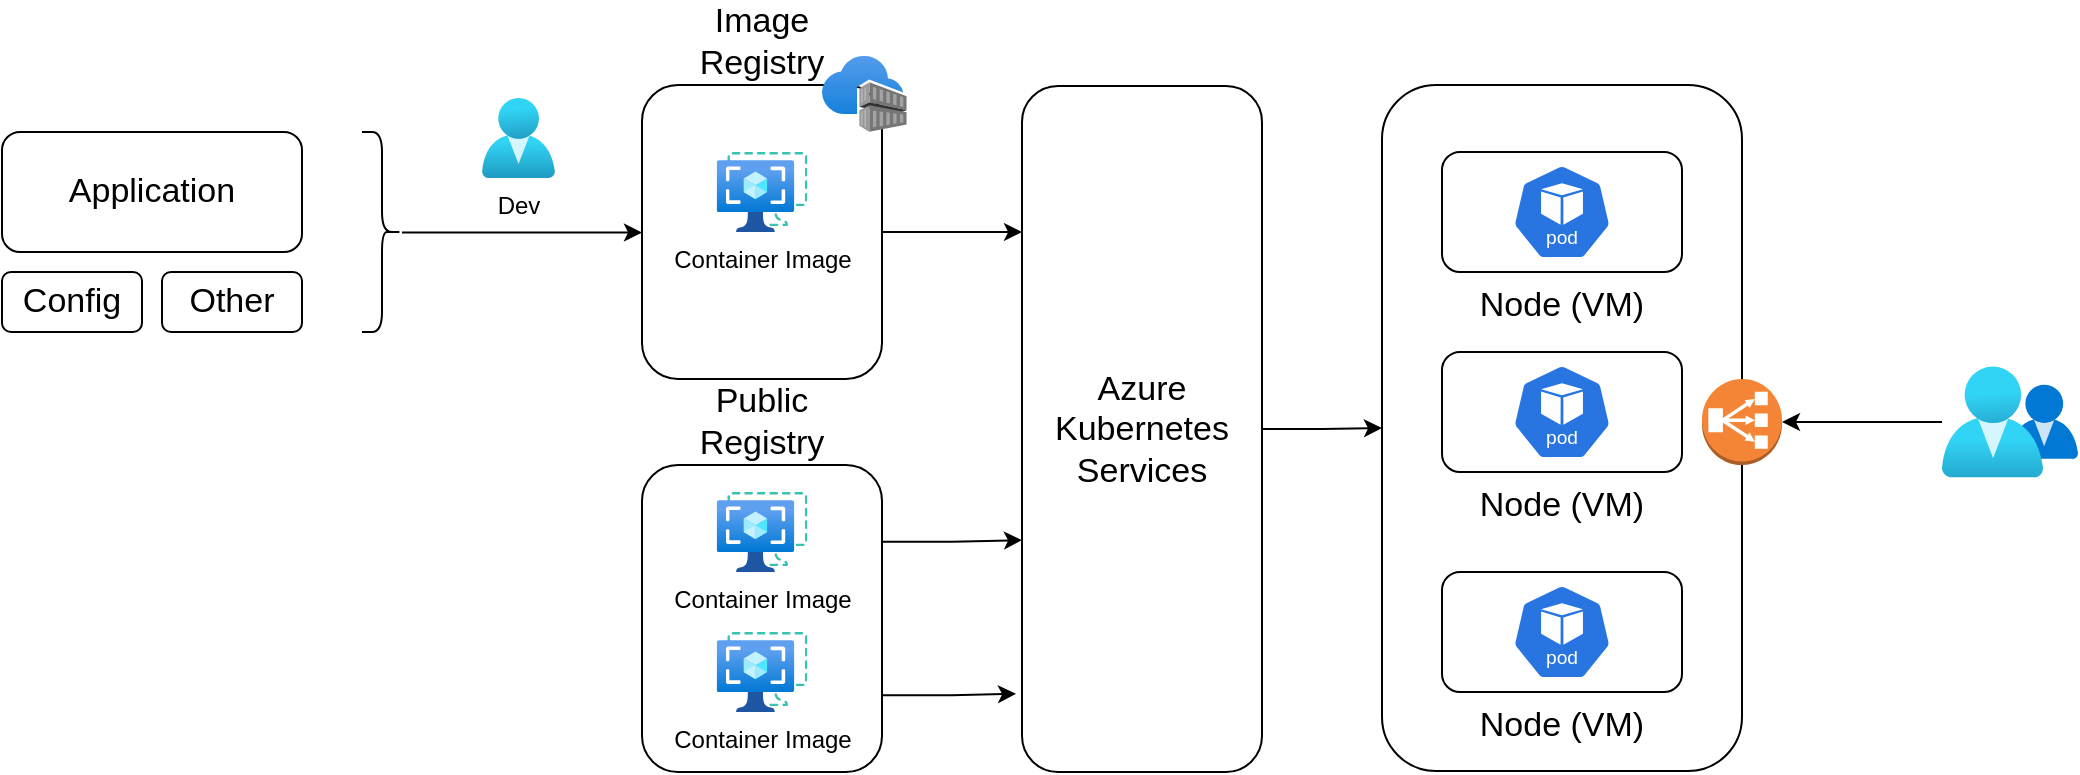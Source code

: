 <mxfile version="22.1.18" type="github">
  <diagram name="Page-1" id="l7c-KH2Oe6VSP2w0X_32">
    <mxGraphModel dx="1386" dy="785" grid="1" gridSize="10" guides="1" tooltips="1" connect="1" arrows="1" fold="1" page="1" pageScale="1" pageWidth="850" pageHeight="1100" math="0" shadow="0">
      <root>
        <mxCell id="0" />
        <mxCell id="1" parent="0" />
        <mxCell id="SI00iyuEpKyZUtCcWVq3-1" value="&lt;font style=&quot;font-size: 17px;&quot;&gt;Application&lt;/font&gt;" style="rounded=1;whiteSpace=wrap;html=1;" parent="1" vertex="1">
          <mxGeometry x="90" y="130" width="150" height="60" as="geometry" />
        </mxCell>
        <mxCell id="SI00iyuEpKyZUtCcWVq3-2" value="&lt;font style=&quot;font-size: 17px;&quot;&gt;Config&lt;/font&gt;" style="rounded=1;whiteSpace=wrap;html=1;" parent="1" vertex="1">
          <mxGeometry x="90" y="200" width="70" height="30" as="geometry" />
        </mxCell>
        <mxCell id="SI00iyuEpKyZUtCcWVq3-3" value="&lt;font style=&quot;font-size: 17px;&quot;&gt;Other&lt;/font&gt;" style="rounded=1;whiteSpace=wrap;html=1;" parent="1" vertex="1">
          <mxGeometry x="170" y="200" width="70" height="30" as="geometry" />
        </mxCell>
        <mxCell id="SI00iyuEpKyZUtCcWVq3-4" value="" style="shape=curlyBracket;whiteSpace=wrap;html=1;rounded=1;flipH=1;labelPosition=right;verticalLabelPosition=middle;align=left;verticalAlign=middle;" parent="1" vertex="1">
          <mxGeometry x="270" y="130" width="20" height="100" as="geometry" />
        </mxCell>
        <mxCell id="SI00iyuEpKyZUtCcWVq3-5" value="Dev" style="image;aspect=fixed;html=1;points=[];align=center;fontSize=12;image=img/lib/azure2/identity/Users.svg;" parent="1" vertex="1">
          <mxGeometry x="330" y="113" width="36.56" height="40" as="geometry" />
        </mxCell>
        <mxCell id="SI00iyuEpKyZUtCcWVq3-6" value="" style="endArrow=classic;html=1;rounded=0;" parent="1" edge="1">
          <mxGeometry width="50" height="50" relative="1" as="geometry">
            <mxPoint x="290" y="180.27" as="sourcePoint" />
            <mxPoint x="410" y="180.27" as="targetPoint" />
          </mxGeometry>
        </mxCell>
        <mxCell id="SI00iyuEpKyZUtCcWVq3-7" value="" style="rounded=1;whiteSpace=wrap;html=1;" parent="1" vertex="1">
          <mxGeometry x="410" y="106.5" width="120" height="147" as="geometry" />
        </mxCell>
        <mxCell id="SI00iyuEpKyZUtCcWVq3-8" value="&lt;font style=&quot;font-size: 17px;&quot;&gt;Image Registry&lt;/font&gt;" style="text;html=1;strokeColor=none;fillColor=none;align=center;verticalAlign=middle;whiteSpace=wrap;rounded=0;" parent="1" vertex="1">
          <mxGeometry x="440" y="70" width="60" height="30" as="geometry" />
        </mxCell>
        <mxCell id="SI00iyuEpKyZUtCcWVq3-9" value="" style="image;aspect=fixed;html=1;points=[];align=center;fontSize=12;image=img/lib/azure2/containers/Container_Registries.svg;" parent="1" vertex="1">
          <mxGeometry x="500" y="92" width="42.36" height="38" as="geometry" />
        </mxCell>
        <mxCell id="SI00iyuEpKyZUtCcWVq3-10" value="" style="rounded=1;whiteSpace=wrap;html=1;" parent="1" vertex="1">
          <mxGeometry x="410" y="296.5" width="120" height="153.5" as="geometry" />
        </mxCell>
        <mxCell id="SI00iyuEpKyZUtCcWVq3-11" value="&lt;font style=&quot;font-size: 17px;&quot;&gt;Public Registry&lt;/font&gt;" style="text;html=1;strokeColor=none;fillColor=none;align=center;verticalAlign=middle;whiteSpace=wrap;rounded=0;" parent="1" vertex="1">
          <mxGeometry x="440" y="260" width="60" height="30" as="geometry" />
        </mxCell>
        <mxCell id="c3kVRIi0NFYdHHV48Sf0-1" value="Container Image" style="image;aspect=fixed;html=1;points=[];align=center;fontSize=12;image=img/lib/azure2/compute/Image_Templates.svg;" vertex="1" parent="1">
          <mxGeometry x="447.34" y="140" width="45.33" height="40" as="geometry" />
        </mxCell>
        <mxCell id="c3kVRIi0NFYdHHV48Sf0-2" value="Container Image" style="image;aspect=fixed;html=1;points=[];align=center;fontSize=12;image=img/lib/azure2/compute/Image_Templates.svg;" vertex="1" parent="1">
          <mxGeometry x="447.34" y="310" width="45.33" height="40" as="geometry" />
        </mxCell>
        <mxCell id="c3kVRIi0NFYdHHV48Sf0-3" value="Container Image" style="image;aspect=fixed;html=1;points=[];align=center;fontSize=12;image=img/lib/azure2/compute/Image_Templates.svg;" vertex="1" parent="1">
          <mxGeometry x="447.34" y="380" width="45.33" height="40" as="geometry" />
        </mxCell>
        <mxCell id="c3kVRIi0NFYdHHV48Sf0-24" style="edgeStyle=orthogonalEdgeStyle;rounded=0;orthogonalLoop=1;jettySize=auto;html=1;exitX=1;exitY=0.5;exitDx=0;exitDy=0;entryX=0;entryY=0.5;entryDx=0;entryDy=0;" edge="1" parent="1" source="c3kVRIi0NFYdHHV48Sf0-4" target="c3kVRIi0NFYdHHV48Sf0-8">
          <mxGeometry relative="1" as="geometry" />
        </mxCell>
        <mxCell id="c3kVRIi0NFYdHHV48Sf0-4" value="&lt;font style=&quot;font-size: 17px;&quot;&gt;Azure Kubernetes Services&lt;/font&gt;" style="rounded=1;whiteSpace=wrap;html=1;" vertex="1" parent="1">
          <mxGeometry x="600" y="107" width="120" height="343" as="geometry" />
        </mxCell>
        <mxCell id="c3kVRIi0NFYdHHV48Sf0-5" style="edgeStyle=orthogonalEdgeStyle;rounded=0;orthogonalLoop=1;jettySize=auto;html=1;exitX=1;exitY=0.5;exitDx=0;exitDy=0;entryX=0;entryY=0.213;entryDx=0;entryDy=0;entryPerimeter=0;" edge="1" parent="1" source="SI00iyuEpKyZUtCcWVq3-7" target="c3kVRIi0NFYdHHV48Sf0-4">
          <mxGeometry relative="1" as="geometry" />
        </mxCell>
        <mxCell id="c3kVRIi0NFYdHHV48Sf0-6" style="edgeStyle=orthogonalEdgeStyle;rounded=0;orthogonalLoop=1;jettySize=auto;html=1;exitX=1;exitY=0.25;exitDx=0;exitDy=0;entryX=0;entryY=0.662;entryDx=0;entryDy=0;entryPerimeter=0;" edge="1" parent="1" source="SI00iyuEpKyZUtCcWVq3-10" target="c3kVRIi0NFYdHHV48Sf0-4">
          <mxGeometry relative="1" as="geometry" />
        </mxCell>
        <mxCell id="c3kVRIi0NFYdHHV48Sf0-7" style="edgeStyle=orthogonalEdgeStyle;rounded=0;orthogonalLoop=1;jettySize=auto;html=1;exitX=1;exitY=0.75;exitDx=0;exitDy=0;entryX=-0.025;entryY=0.886;entryDx=0;entryDy=0;entryPerimeter=0;" edge="1" parent="1" source="SI00iyuEpKyZUtCcWVq3-10" target="c3kVRIi0NFYdHHV48Sf0-4">
          <mxGeometry relative="1" as="geometry" />
        </mxCell>
        <mxCell id="c3kVRIi0NFYdHHV48Sf0-8" value="" style="rounded=1;whiteSpace=wrap;html=1;" vertex="1" parent="1">
          <mxGeometry x="780" y="106.5" width="180" height="343" as="geometry" />
        </mxCell>
        <mxCell id="c3kVRIi0NFYdHHV48Sf0-12" value="" style="outlineConnect=0;dashed=0;verticalLabelPosition=bottom;verticalAlign=top;align=center;html=1;shape=mxgraph.aws3.classic_load_balancer;fillColor=#F58536;gradientColor=none;" vertex="1" parent="1">
          <mxGeometry x="940" y="253.5" width="40" height="43" as="geometry" />
        </mxCell>
        <mxCell id="c3kVRIi0NFYdHHV48Sf0-15" value="" style="group" vertex="1" connectable="0" parent="1">
          <mxGeometry x="810" y="140" width="120" height="92" as="geometry" />
        </mxCell>
        <mxCell id="c3kVRIi0NFYdHHV48Sf0-9" value="" style="rounded=1;whiteSpace=wrap;html=1;" vertex="1" parent="c3kVRIi0NFYdHHV48Sf0-15">
          <mxGeometry width="120" height="60" as="geometry" />
        </mxCell>
        <mxCell id="c3kVRIi0NFYdHHV48Sf0-13" value="" style="aspect=fixed;sketch=0;html=1;dashed=0;whitespace=wrap;fillColor=#2875E2;strokeColor=#ffffff;points=[[0.005,0.63,0],[0.1,0.2,0],[0.9,0.2,0],[0.5,0,0],[0.995,0.63,0],[0.72,0.99,0],[0.5,1,0],[0.28,0.99,0]];shape=mxgraph.kubernetes.icon2;kubernetesLabel=1;prIcon=pod" vertex="1" parent="c3kVRIi0NFYdHHV48Sf0-15">
          <mxGeometry x="35" y="6" width="50" height="48" as="geometry" />
        </mxCell>
        <mxCell id="c3kVRIi0NFYdHHV48Sf0-14" value="&lt;font style=&quot;font-size: 17px;&quot;&gt;Node (VM)&lt;/font&gt;" style="text;html=1;strokeColor=none;fillColor=none;align=center;verticalAlign=middle;whiteSpace=wrap;rounded=0;" vertex="1" parent="c3kVRIi0NFYdHHV48Sf0-15">
          <mxGeometry x="15" y="62" width="90" height="30" as="geometry" />
        </mxCell>
        <mxCell id="c3kVRIi0NFYdHHV48Sf0-16" value="" style="group" vertex="1" connectable="0" parent="1">
          <mxGeometry x="810" y="240" width="120" height="92" as="geometry" />
        </mxCell>
        <mxCell id="c3kVRIi0NFYdHHV48Sf0-17" value="" style="rounded=1;whiteSpace=wrap;html=1;" vertex="1" parent="c3kVRIi0NFYdHHV48Sf0-16">
          <mxGeometry width="120" height="60" as="geometry" />
        </mxCell>
        <mxCell id="c3kVRIi0NFYdHHV48Sf0-18" value="" style="aspect=fixed;sketch=0;html=1;dashed=0;whitespace=wrap;fillColor=#2875E2;strokeColor=#ffffff;points=[[0.005,0.63,0],[0.1,0.2,0],[0.9,0.2,0],[0.5,0,0],[0.995,0.63,0],[0.72,0.99,0],[0.5,1,0],[0.28,0.99,0]];shape=mxgraph.kubernetes.icon2;kubernetesLabel=1;prIcon=pod" vertex="1" parent="c3kVRIi0NFYdHHV48Sf0-16">
          <mxGeometry x="35" y="6" width="50" height="48" as="geometry" />
        </mxCell>
        <mxCell id="c3kVRIi0NFYdHHV48Sf0-19" value="&lt;font style=&quot;font-size: 17px;&quot;&gt;Node (VM)&lt;/font&gt;" style="text;html=1;strokeColor=none;fillColor=none;align=center;verticalAlign=middle;whiteSpace=wrap;rounded=0;" vertex="1" parent="c3kVRIi0NFYdHHV48Sf0-16">
          <mxGeometry x="15" y="62" width="90" height="30" as="geometry" />
        </mxCell>
        <mxCell id="c3kVRIi0NFYdHHV48Sf0-20" value="" style="group" vertex="1" connectable="0" parent="1">
          <mxGeometry x="810" y="350" width="120" height="92" as="geometry" />
        </mxCell>
        <mxCell id="c3kVRIi0NFYdHHV48Sf0-21" value="" style="rounded=1;whiteSpace=wrap;html=1;" vertex="1" parent="c3kVRIi0NFYdHHV48Sf0-20">
          <mxGeometry width="120" height="60" as="geometry" />
        </mxCell>
        <mxCell id="c3kVRIi0NFYdHHV48Sf0-22" value="" style="aspect=fixed;sketch=0;html=1;dashed=0;whitespace=wrap;fillColor=#2875E2;strokeColor=#ffffff;points=[[0.005,0.63,0],[0.1,0.2,0],[0.9,0.2,0],[0.5,0,0],[0.995,0.63,0],[0.72,0.99,0],[0.5,1,0],[0.28,0.99,0]];shape=mxgraph.kubernetes.icon2;kubernetesLabel=1;prIcon=pod" vertex="1" parent="c3kVRIi0NFYdHHV48Sf0-20">
          <mxGeometry x="35" y="6" width="50" height="48" as="geometry" />
        </mxCell>
        <mxCell id="c3kVRIi0NFYdHHV48Sf0-23" value="&lt;font style=&quot;font-size: 17px;&quot;&gt;Node (VM)&lt;/font&gt;" style="text;html=1;strokeColor=none;fillColor=none;align=center;verticalAlign=middle;whiteSpace=wrap;rounded=0;" vertex="1" parent="c3kVRIi0NFYdHHV48Sf0-20">
          <mxGeometry x="15" y="62" width="90" height="30" as="geometry" />
        </mxCell>
        <mxCell id="c3kVRIi0NFYdHHV48Sf0-25" value="" style="image;aspect=fixed;html=1;points=[];align=center;fontSize=12;image=img/lib/azure2/identity/Groups.svg;" vertex="1" parent="1">
          <mxGeometry x="1060" y="247" width="68" height="56.0" as="geometry" />
        </mxCell>
        <mxCell id="c3kVRIi0NFYdHHV48Sf0-27" style="edgeStyle=orthogonalEdgeStyle;rounded=0;orthogonalLoop=1;jettySize=auto;html=1;entryX=1;entryY=0.5;entryDx=0;entryDy=0;entryPerimeter=0;" edge="1" parent="1" source="c3kVRIi0NFYdHHV48Sf0-25" target="c3kVRIi0NFYdHHV48Sf0-12">
          <mxGeometry relative="1" as="geometry" />
        </mxCell>
      </root>
    </mxGraphModel>
  </diagram>
</mxfile>
